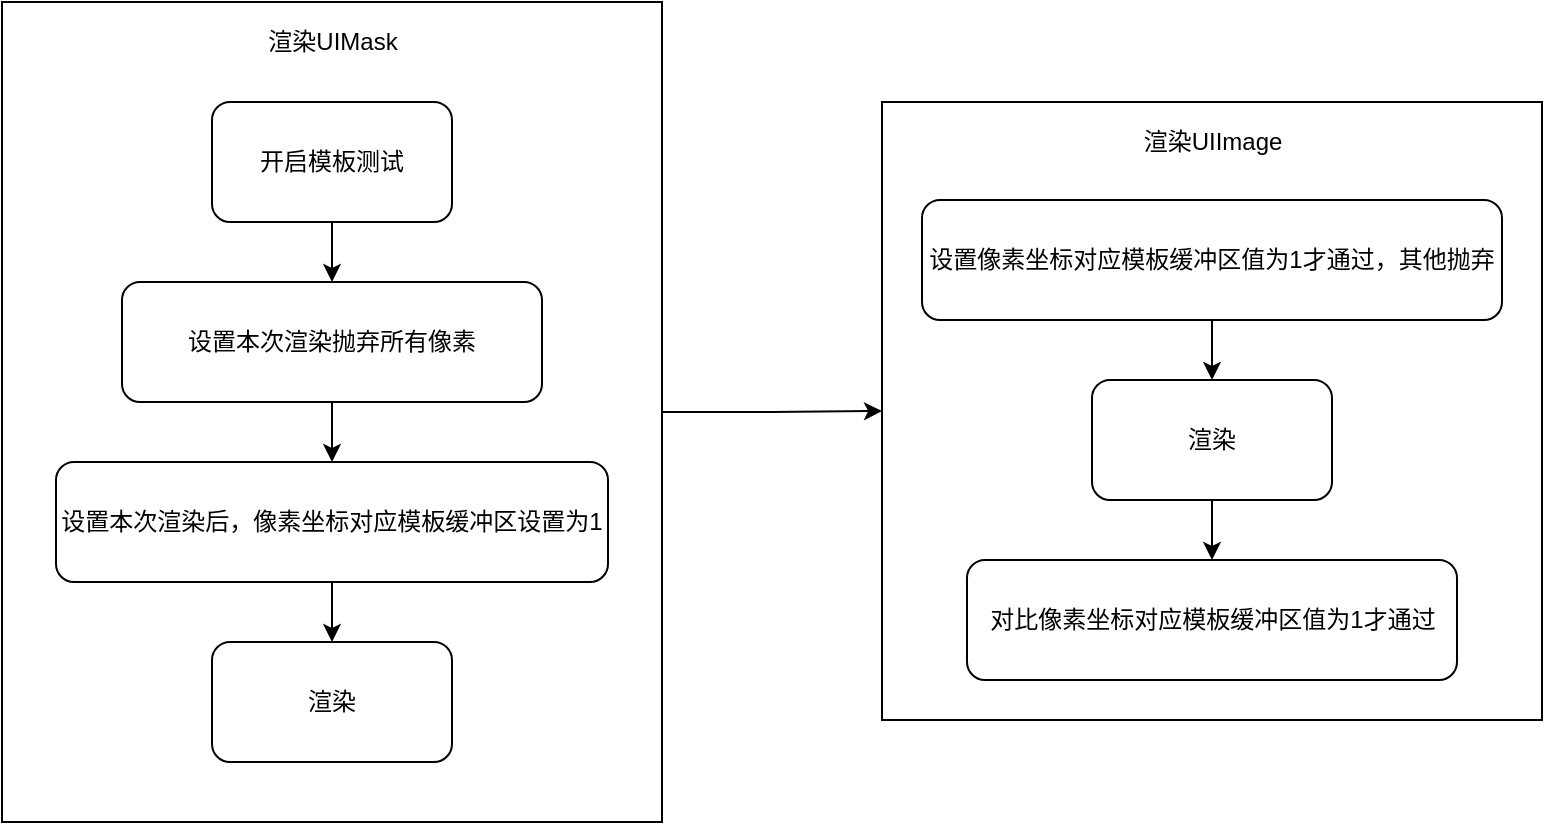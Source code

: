 <mxfile version="14.6.13" type="device"><diagram id="thFw0c5OHY0ah3-_CfYU" name="第 1 页"><mxGraphModel dx="1177" dy="1975" grid="1" gridSize="10" guides="1" tooltips="1" connect="1" arrows="1" fold="1" page="1" pageScale="1" pageWidth="827" pageHeight="1169" math="0" shadow="0"><root><mxCell id="0"/><mxCell id="1" parent="0"/><mxCell id="l6HbXjMuOkPPu-ca5Bm1-20" value="" style="rounded=0;whiteSpace=wrap;html=1;" vertex="1" parent="1"><mxGeometry x="780" y="30" width="330" height="309" as="geometry"/></mxCell><mxCell id="l6HbXjMuOkPPu-ca5Bm1-24" style="edgeStyle=orthogonalEdgeStyle;rounded=0;orthogonalLoop=1;jettySize=auto;html=1;" edge="1" parent="1" source="l6HbXjMuOkPPu-ca5Bm1-18" target="l6HbXjMuOkPPu-ca5Bm1-20"><mxGeometry relative="1" as="geometry"/></mxCell><mxCell id="l6HbXjMuOkPPu-ca5Bm1-18" value="" style="rounded=0;whiteSpace=wrap;html=1;" vertex="1" parent="1"><mxGeometry x="340" y="-20" width="330" height="410" as="geometry"/></mxCell><mxCell id="l6HbXjMuOkPPu-ca5Bm1-7" value="" style="edgeStyle=orthogonalEdgeStyle;rounded=0;orthogonalLoop=1;jettySize=auto;html=1;" edge="1" parent="1" source="l6HbXjMuOkPPu-ca5Bm1-5" target="l6HbXjMuOkPPu-ca5Bm1-6"><mxGeometry relative="1" as="geometry"/></mxCell><mxCell id="l6HbXjMuOkPPu-ca5Bm1-5" value="开启模板测试" style="rounded=1;whiteSpace=wrap;html=1;" vertex="1" parent="1"><mxGeometry x="445" y="30" width="120" height="60" as="geometry"/></mxCell><mxCell id="l6HbXjMuOkPPu-ca5Bm1-9" value="" style="edgeStyle=orthogonalEdgeStyle;rounded=0;orthogonalLoop=1;jettySize=auto;html=1;" edge="1" parent="1" source="l6HbXjMuOkPPu-ca5Bm1-6" target="l6HbXjMuOkPPu-ca5Bm1-8"><mxGeometry relative="1" as="geometry"/></mxCell><mxCell id="l6HbXjMuOkPPu-ca5Bm1-6" value="设置本次渲染抛弃所有像素" style="whiteSpace=wrap;html=1;rounded=1;" vertex="1" parent="1"><mxGeometry x="400" y="120" width="210" height="60" as="geometry"/></mxCell><mxCell id="l6HbXjMuOkPPu-ca5Bm1-11" value="" style="edgeStyle=orthogonalEdgeStyle;rounded=0;orthogonalLoop=1;jettySize=auto;html=1;" edge="1" parent="1" source="l6HbXjMuOkPPu-ca5Bm1-8" target="l6HbXjMuOkPPu-ca5Bm1-10"><mxGeometry relative="1" as="geometry"/></mxCell><mxCell id="l6HbXjMuOkPPu-ca5Bm1-8" value="设置本次渲染后，像素坐标对应模板缓冲区设置为1" style="whiteSpace=wrap;html=1;rounded=1;" vertex="1" parent="1"><mxGeometry x="367" y="210" width="276" height="60" as="geometry"/></mxCell><mxCell id="l6HbXjMuOkPPu-ca5Bm1-10" value="渲染" style="whiteSpace=wrap;html=1;rounded=1;" vertex="1" parent="1"><mxGeometry x="445" y="300" width="120" height="60" as="geometry"/></mxCell><mxCell id="l6HbXjMuOkPPu-ca5Bm1-14" value="" style="edgeStyle=orthogonalEdgeStyle;rounded=0;orthogonalLoop=1;jettySize=auto;html=1;" edge="1" parent="1" source="l6HbXjMuOkPPu-ca5Bm1-12" target="l6HbXjMuOkPPu-ca5Bm1-13"><mxGeometry relative="1" as="geometry"/></mxCell><mxCell id="l6HbXjMuOkPPu-ca5Bm1-12" value="设置像素坐标对应模板缓冲区值为1才通过，其他抛弃" style="rounded=1;whiteSpace=wrap;html=1;" vertex="1" parent="1"><mxGeometry x="800" y="79" width="290" height="60" as="geometry"/></mxCell><mxCell id="l6HbXjMuOkPPu-ca5Bm1-16" value="" style="edgeStyle=orthogonalEdgeStyle;rounded=0;orthogonalLoop=1;jettySize=auto;html=1;" edge="1" parent="1" source="l6HbXjMuOkPPu-ca5Bm1-13" target="l6HbXjMuOkPPu-ca5Bm1-15"><mxGeometry relative="1" as="geometry"/></mxCell><mxCell id="l6HbXjMuOkPPu-ca5Bm1-13" value="渲染" style="rounded=1;whiteSpace=wrap;html=1;" vertex="1" parent="1"><mxGeometry x="885" y="169" width="120" height="60" as="geometry"/></mxCell><mxCell id="l6HbXjMuOkPPu-ca5Bm1-15" value="对比像素坐标对应模板缓冲区值为1才通过" style="whiteSpace=wrap;html=1;rounded=1;" vertex="1" parent="1"><mxGeometry x="822.5" y="259" width="245" height="60" as="geometry"/></mxCell><mxCell id="l6HbXjMuOkPPu-ca5Bm1-19" value="渲染UIMask" style="text;html=1;strokeColor=none;fillColor=none;align=center;verticalAlign=middle;whiteSpace=wrap;rounded=0;" vertex="1" parent="1"><mxGeometry x="437.5" y="-10" width="135" height="20" as="geometry"/></mxCell><mxCell id="l6HbXjMuOkPPu-ca5Bm1-21" value="渲染UIImage" style="text;html=1;strokeColor=none;fillColor=none;align=center;verticalAlign=middle;whiteSpace=wrap;rounded=0;" vertex="1" parent="1"><mxGeometry x="877.5" y="40" width="135" height="20" as="geometry"/></mxCell></root></mxGraphModel></diagram></mxfile>